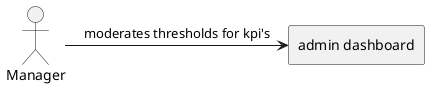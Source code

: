 @startuml

actor Manager
rectangle "admin dashboard" as kpi

Manager -> kpi: moderates thresholds for kpi's

@enduml
